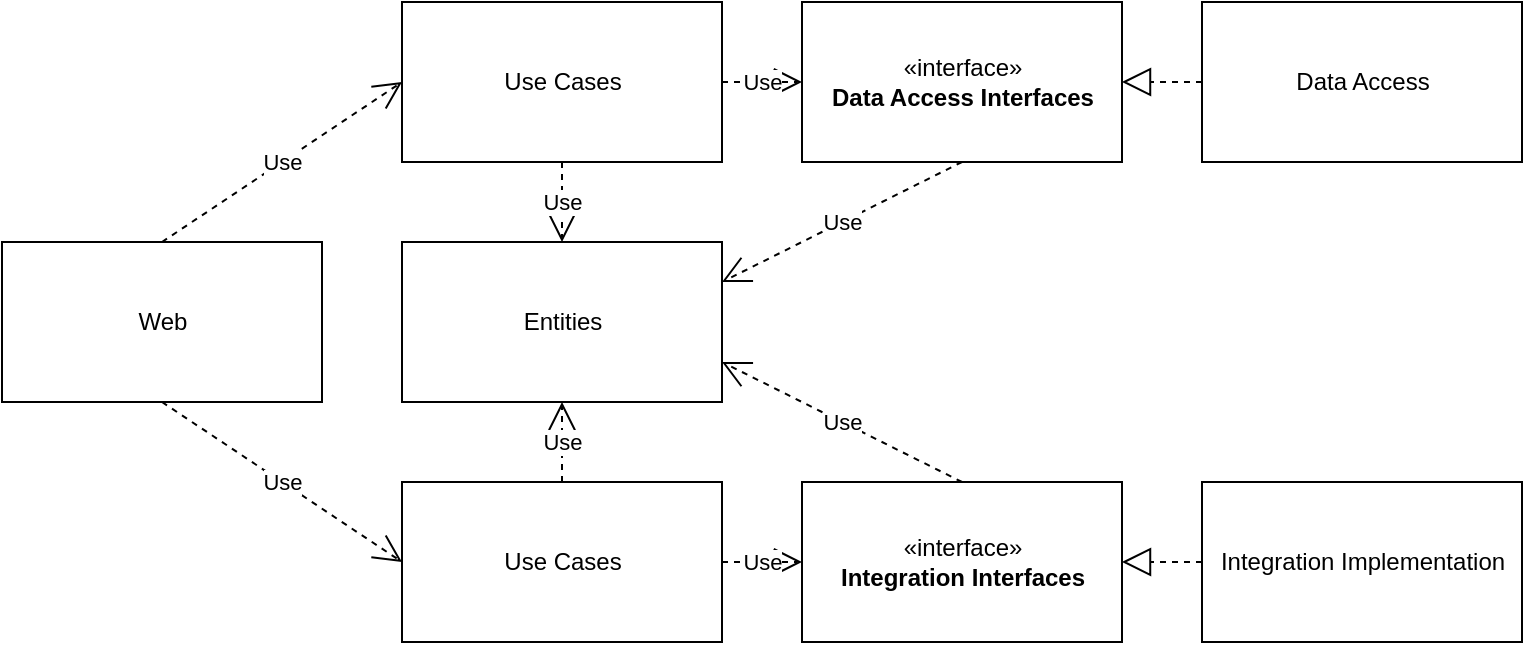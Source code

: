 <mxfile version="13.7.9" type="device"><diagram id="NoJDS8qeY4ttXaG-olni" name="Page-1"><mxGraphModel dx="1102" dy="642" grid="1" gridSize="10" guides="1" tooltips="1" connect="1" arrows="1" fold="1" page="1" pageScale="1" pageWidth="827" pageHeight="1169" math="0" shadow="0"><root><mxCell id="0"/><mxCell id="1" parent="0"/><mxCell id="eRS3YAzAR7HObjQ33nfF-1" value="Web" style="html=1;" parent="1" vertex="1"><mxGeometry x="40" y="200" width="160" height="80" as="geometry"/></mxCell><mxCell id="eRS3YAzAR7HObjQ33nfF-2" value="Use Cases" style="html=1;" parent="1" vertex="1"><mxGeometry x="240" y="80" width="160" height="80" as="geometry"/></mxCell><mxCell id="eRS3YAzAR7HObjQ33nfF-3" value="Data Access" style="html=1;" parent="1" vertex="1"><mxGeometry x="640" y="80" width="160" height="80" as="geometry"/></mxCell><mxCell id="eRS3YAzAR7HObjQ33nfF-4" value="Entities" style="html=1;" parent="1" vertex="1"><mxGeometry x="240" y="200" width="160" height="80" as="geometry"/></mxCell><mxCell id="eRS3YAzAR7HObjQ33nfF-5" value="Use" style="endArrow=open;endSize=12;dashed=1;html=1;exitX=0.5;exitY=0;exitDx=0;exitDy=0;entryX=0;entryY=0.5;entryDx=0;entryDy=0;" parent="1" source="eRS3YAzAR7HObjQ33nfF-1" target="eRS3YAzAR7HObjQ33nfF-2" edge="1"><mxGeometry width="160" relative="1" as="geometry"><mxPoint x="390" y="80" as="sourcePoint"/><mxPoint x="550" y="80" as="targetPoint"/></mxGeometry></mxCell><mxCell id="eRS3YAzAR7HObjQ33nfF-9" value="Use" style="endArrow=open;endSize=12;dashed=1;html=1;entryX=0.5;entryY=0;entryDx=0;entryDy=0;exitX=0.5;exitY=1;exitDx=0;exitDy=0;" parent="1" source="eRS3YAzAR7HObjQ33nfF-2" target="eRS3YAzAR7HObjQ33nfF-4" edge="1"><mxGeometry width="160" relative="1" as="geometry"><mxPoint x="360" y="79.5" as="sourcePoint"/><mxPoint x="520" y="79.5" as="targetPoint"/></mxGeometry></mxCell><mxCell id="eRS3YAzAR7HObjQ33nfF-12" value="«interface»&lt;br&gt;&lt;b&gt;Data Access Interfaces&lt;/b&gt;" style="html=1;" parent="1" vertex="1"><mxGeometry x="440" y="80" width="160" height="80" as="geometry"/></mxCell><mxCell id="eRS3YAzAR7HObjQ33nfF-14" value="" style="endArrow=block;dashed=1;endFill=0;endSize=12;html=1;exitX=0;exitY=0.5;exitDx=0;exitDy=0;" parent="1" source="eRS3YAzAR7HObjQ33nfF-3" target="eRS3YAzAR7HObjQ33nfF-12" edge="1"><mxGeometry width="160" relative="1" as="geometry"><mxPoint x="470" y="440" as="sourcePoint"/><mxPoint x="630" y="440" as="targetPoint"/></mxGeometry></mxCell><mxCell id="eRS3YAzAR7HObjQ33nfF-15" value="Use" style="endArrow=open;endSize=12;dashed=1;html=1;exitX=0.5;exitY=0;exitDx=0;exitDy=0;entryX=0.5;entryY=1;entryDx=0;entryDy=0;" parent="1" source="IJwzylaDO6CJpSsr11f--2" target="eRS3YAzAR7HObjQ33nfF-4" edge="1"><mxGeometry width="160" relative="1" as="geometry"><mxPoint x="359" y="360" as="sourcePoint"/><mxPoint x="359" y="440" as="targetPoint"/></mxGeometry></mxCell><mxCell id="IJwzylaDO6CJpSsr11f--2" value="Use Cases" style="html=1;" parent="1" vertex="1"><mxGeometry x="240" y="320" width="160" height="80" as="geometry"/></mxCell><mxCell id="IJwzylaDO6CJpSsr11f--3" value="Use" style="endArrow=open;endSize=12;dashed=1;html=1;exitX=0.5;exitY=0;exitDx=0;exitDy=0;entryX=0;entryY=0.5;entryDx=0;entryDy=0;" parent="1" target="IJwzylaDO6CJpSsr11f--2" edge="1"><mxGeometry width="160" relative="1" as="geometry"><mxPoint x="120" y="280" as="sourcePoint"/><mxPoint x="240" y="200" as="targetPoint"/></mxGeometry></mxCell><mxCell id="IJwzylaDO6CJpSsr11f--4" value="«interface»&lt;br&gt;&lt;b&gt;Integration Interfaces&lt;/b&gt;" style="html=1;" parent="1" vertex="1"><mxGeometry x="440" y="320" width="160" height="80" as="geometry"/></mxCell><mxCell id="IJwzylaDO6CJpSsr11f--5" value="Integration Implementation" style="html=1;" parent="1" vertex="1"><mxGeometry x="640" y="320" width="160" height="80" as="geometry"/></mxCell><mxCell id="IJwzylaDO6CJpSsr11f--6" value="" style="endArrow=block;dashed=1;endFill=0;endSize=12;html=1;exitX=0;exitY=0.5;exitDx=0;exitDy=0;entryX=1;entryY=0.5;entryDx=0;entryDy=0;" parent="1" source="IJwzylaDO6CJpSsr11f--5" target="IJwzylaDO6CJpSsr11f--4" edge="1"><mxGeometry width="160" relative="1" as="geometry"><mxPoint x="650" y="130" as="sourcePoint"/><mxPoint x="610" y="130" as="targetPoint"/></mxGeometry></mxCell><mxCell id="IJwzylaDO6CJpSsr11f--7" value="Use" style="endArrow=open;endSize=12;dashed=1;html=1;exitX=1;exitY=0.5;exitDx=0;exitDy=0;entryX=0;entryY=0.5;entryDx=0;entryDy=0;" parent="1" source="eRS3YAzAR7HObjQ33nfF-2" target="eRS3YAzAR7HObjQ33nfF-12" edge="1"><mxGeometry width="160" relative="1" as="geometry"><mxPoint x="170" y="210" as="sourcePoint"/><mxPoint x="460" y="170" as="targetPoint"/></mxGeometry></mxCell><mxCell id="IJwzylaDO6CJpSsr11f--8" value="Use" style="endArrow=open;endSize=12;dashed=1;html=1;exitX=1;exitY=0.5;exitDx=0;exitDy=0;entryX=0;entryY=0.5;entryDx=0;entryDy=0;" parent="1" source="IJwzylaDO6CJpSsr11f--2" target="IJwzylaDO6CJpSsr11f--4" edge="1"><mxGeometry width="160" relative="1" as="geometry"><mxPoint x="490" y="130" as="sourcePoint"/><mxPoint x="460" y="420" as="targetPoint"/></mxGeometry></mxCell><mxCell id="IJwzylaDO6CJpSsr11f--9" value="Use" style="endArrow=open;endSize=12;dashed=1;html=1;exitX=0.5;exitY=1;exitDx=0;exitDy=0;entryX=1;entryY=0.25;entryDx=0;entryDy=0;" parent="1" source="eRS3YAzAR7HObjQ33nfF-12" target="eRS3YAzAR7HObjQ33nfF-4" edge="1"><mxGeometry width="160" relative="1" as="geometry"><mxPoint x="550" y="230" as="sourcePoint"/><mxPoint x="670" y="150" as="targetPoint"/></mxGeometry></mxCell><mxCell id="IJwzylaDO6CJpSsr11f--10" value="Use" style="endArrow=open;endSize=12;dashed=1;html=1;exitX=0.5;exitY=0;exitDx=0;exitDy=0;entryX=1;entryY=0.75;entryDx=0;entryDy=0;" parent="1" source="IJwzylaDO6CJpSsr11f--4" target="eRS3YAzAR7HObjQ33nfF-4" edge="1"><mxGeometry width="160" relative="1" as="geometry"><mxPoint x="530" y="170" as="sourcePoint"/><mxPoint x="410" y="250" as="targetPoint"/></mxGeometry></mxCell></root></mxGraphModel></diagram></mxfile>